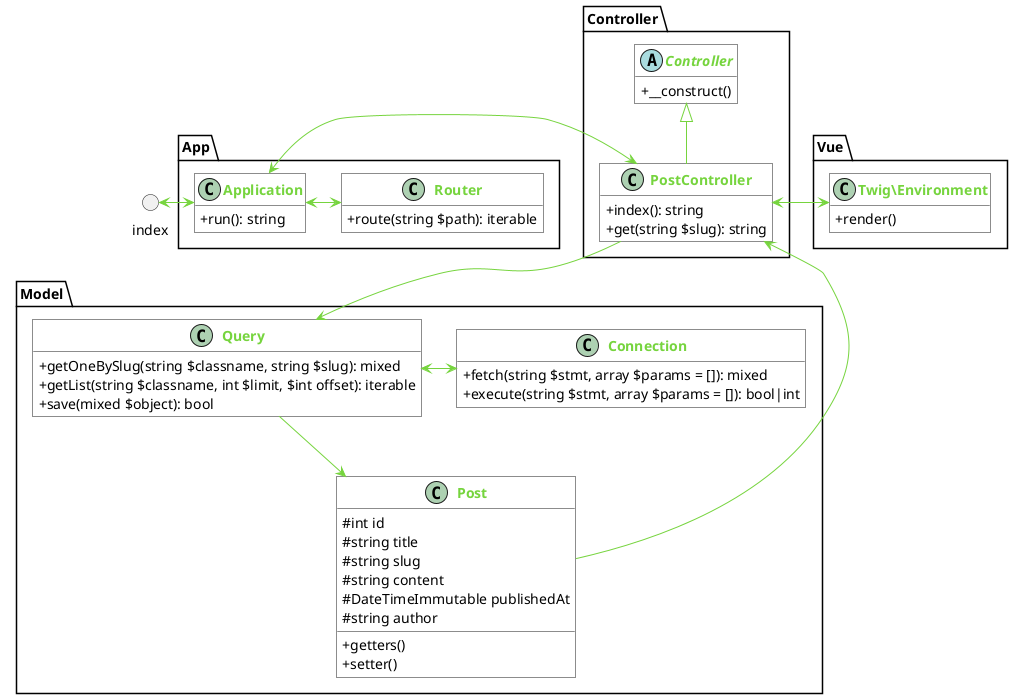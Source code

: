 @startuml
'https://plantuml.com/class-diagram

'scale 400 height
skinparam RoundCorner 0
skinparam classFontColor 76d43e
skinparam classBackgroundColor fff
skinparam classFontStyle bold
skinparam classAttributeIconSize 0
skinparam ArrowColor 76d43e
hide empty members

circle index

namespace App {
    class Application {
        + run(): string
    }
    class Router {
        + route(string $path): iterable
    }
}

namespace Controller {
    abstract class Controller {
        + __construct()
    }
    class PostController extends Controller {
        + index(): string
        + get(string $slug): string
    }
}

namespace Model {
    class Post {
        # int id
        # string title
        # string slug
        # string content
        # DateTimeImmutable publishedAt
        # string author
        + getters()
        + setter()
    }
    class Query {
        + getOneBySlug(string $classname, string $slug): mixed
        + getList(string $classname, int $limit, $int offset): iterable
        + save(mixed $object): bool
    }
    class Connection {
        + fetch(string $stmt, array $params = []): mixed
        + execute(string $stmt, array $params = []): bool|int
    }
}

namespace Vue {
    class Twig\Environment {
        + render()
    }
}

index <-> Application
Application <-> Router
Application <-> PostController
PostController --> Query
Query <-> Connection
Query --> Post
Post --> PostController
PostController <-> Twig\Environment

@enduml
